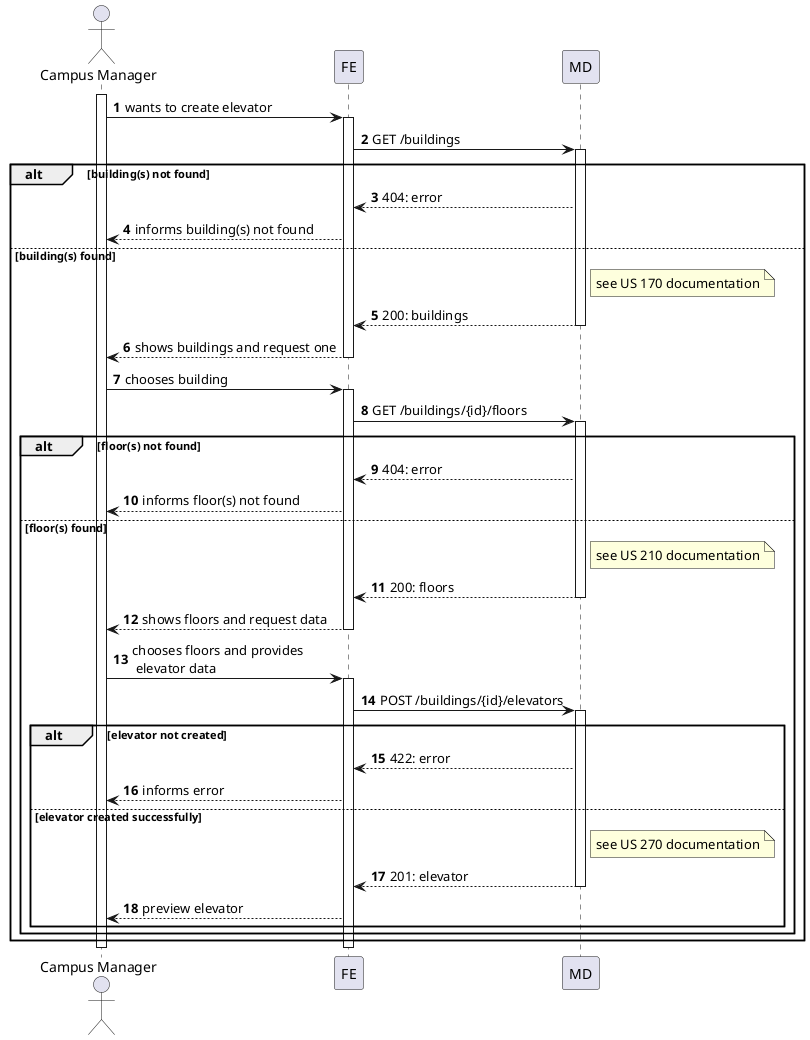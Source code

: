 @startuml
autonumber

actor "Campus Manager" as usr

participant "FE" as ui
participant "MD" as md

activate usr
    usr -> ui : wants to create elevator
    activate ui
        ui -> md : GET /buildings
        activate md

         alt building(s) not found
                md --> ui : 404: error
                ui --> usr :  informs building(s) not found
         else building(s) found
            note right of md : see US 170 documentation
            md --> ui : 200: buildings
            deactivate md

        ui --> usr : shows buildings and request one
    deactivate ui

    usr -> ui : chooses building
    activate ui
        ui -> md : GET /buildings/{id}/floors
        activate md

        alt floor(s) not found
                md --> ui : 404: error
                ui --> usr :  informs floor(s) not found
        else floor(s) found

            note right of md : see US 210 documentation
            md --> ui : 200: floors
        deactivate md

        ui --> usr : shows floors and request data
    deactivate ui

    usr -> ui: chooses floors and provides\n elevator data
    activate ui
        ui -> md : POST /buildings/{id}/elevators
        activate md

            alt elevator not created
                 md --> ui : 422: error
                 ui --> usr :  informs error
            else elevator created successfully


            note right of md : see US 270 documentation
            md --> ui : 201: elevator
        deactivate md
        ui --> usr : preview elevator
        end
    end
end
    deactivate ui
deactivate usr

@enduml
